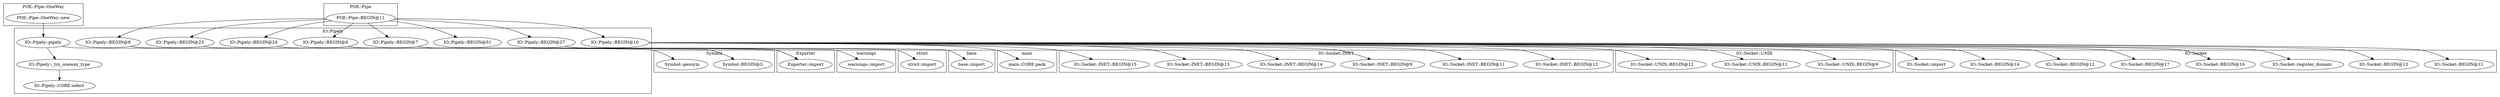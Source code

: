 digraph {
graph [overlap=false]
subgraph cluster_POE_Pipe_OneWay {
	label="POE::Pipe::OneWay";
	"POE::Pipe::OneWay::new";
}
subgraph cluster_main {
	label="main";
	"main::CORE:pack";
}
subgraph cluster_strict {
	label="strict";
	"strict::import";
}
subgraph cluster_Symbol {
	label="Symbol";
	"Symbol::BEGIN@3";
	"Symbol::gensym";
}
subgraph cluster_POE_Pipe {
	label="POE::Pipe";
	"POE::Pipe::BEGIN@11";
}
subgraph cluster_IO_Pipely {
	label="IO::Pipely";
	"IO::Pipely::CORE:select";
	"IO::Pipely::BEGIN@9";
	"IO::Pipely::BEGIN@51";
	"IO::Pipely::BEGIN@6";
	"IO::Pipely::_try_oneway_type";
	"IO::Pipely::BEGIN@23";
	"IO::Pipely::BEGIN@7";
	"IO::Pipely::BEGIN@24";
	"IO::Pipely::BEGIN@27";
	"IO::Pipely::BEGIN@10";
	"IO::Pipely::pipely";
}
subgraph cluster_warnings {
	label="warnings";
	"warnings::import";
}
subgraph cluster_IO_Socket_INET {
	label="IO::Socket::INET";
	"IO::Socket::INET::BEGIN@12";
	"IO::Socket::INET::BEGIN@11";
	"IO::Socket::INET::BEGIN@9";
	"IO::Socket::INET::BEGIN@14";
	"IO::Socket::INET::BEGIN@13";
	"IO::Socket::INET::BEGIN@15";
}
subgraph cluster_base {
	label="base";
	"base::import";
}
subgraph cluster_IO_Socket_UNIX {
	label="IO::Socket::UNIX";
	"IO::Socket::UNIX::BEGIN@9";
	"IO::Socket::UNIX::BEGIN@11";
	"IO::Socket::UNIX::BEGIN@12";
}
subgraph cluster_Exporter {
	label="Exporter";
	"Exporter::import";
}
subgraph cluster_IO_Socket {
	label="IO::Socket";
	"IO::Socket::BEGIN@11";
	"IO::Socket::BEGIN@13";
	"IO::Socket::register_domain";
	"IO::Socket::BEGIN@16";
	"IO::Socket::BEGIN@17";
	"IO::Socket::BEGIN@12";
	"IO::Socket::BEGIN@14";
	"IO::Socket::import";
}
"IO::Pipely::BEGIN@6" -> "warnings::import";
"IO::Pipely::BEGIN@10" -> "main::CORE:pack";
"IO::Pipely::BEGIN@10" -> "IO::Socket::INET::BEGIN@14";
"IO::Pipely::BEGIN@10" -> "IO::Socket::INET::BEGIN@9";
"IO::Pipely::BEGIN@10" -> "IO::Socket::BEGIN@14";
"IO::Pipely::BEGIN@10" -> "IO::Socket::INET::BEGIN@11";
"IO::Pipely::BEGIN@10" -> "IO::Socket::BEGIN@16";
"POE::Pipe::BEGIN@11" -> "IO::Pipely::BEGIN@7";
"IO::Pipely::BEGIN@7" -> "strict::import";
"POE::Pipe::BEGIN@11" -> "IO::Pipely::BEGIN@9";
"IO::Pipely::BEGIN@10" -> "IO::Socket::import";
"POE::Pipe::BEGIN@11" -> "IO::Pipely::BEGIN@27";
"IO::Pipely::BEGIN@24" -> "Exporter::import";
"IO::Pipely::BEGIN@9" -> "Exporter::import";
"IO::Pipely::BEGIN@23" -> "Exporter::import";
"IO::Pipely::pipely" -> "IO::Pipely::_try_oneway_type";
"POE::Pipe::BEGIN@11" -> "IO::Pipely::BEGIN@6";
"POE::Pipe::BEGIN@11" -> "IO::Pipely::BEGIN@10";
"IO::Pipely::_try_oneway_type" -> "IO::Pipely::CORE:select";
"IO::Pipely::BEGIN@10" -> "IO::Socket::BEGIN@11";
"POE::Pipe::BEGIN@11" -> "IO::Pipely::BEGIN@23";
"POE::Pipe::BEGIN@11" -> "IO::Pipely::BEGIN@51";
"IO::Pipely::BEGIN@27" -> "base::import";
"IO::Pipely::BEGIN@9" -> "Symbol::BEGIN@3";
"IO::Pipely::pipely" -> "Symbol::gensym";
"IO::Pipely::BEGIN@10" -> "IO::Socket::INET::BEGIN@13";
"IO::Pipely::BEGIN@10" -> "IO::Socket::UNIX::BEGIN@11";
"POE::Pipe::BEGIN@11" -> "IO::Pipely::BEGIN@24";
"POE::Pipe::OneWay::new" -> "IO::Pipely::pipely";
"IO::Pipely::BEGIN@10" -> "IO::Socket::INET::BEGIN@12";
"IO::Pipely::BEGIN@10" -> "IO::Socket::UNIX::BEGIN@9";
"IO::Pipely::BEGIN@10" -> "IO::Socket::BEGIN@13";
"IO::Pipely::BEGIN@10" -> "IO::Socket::BEGIN@17";
"IO::Pipely::BEGIN@10" -> "IO::Socket::INET::BEGIN@15";
"IO::Pipely::BEGIN@10" -> "IO::Socket::register_domain";
"IO::Pipely::BEGIN@10" -> "IO::Socket::UNIX::BEGIN@12";
"IO::Pipely::BEGIN@10" -> "IO::Socket::BEGIN@12";
}
